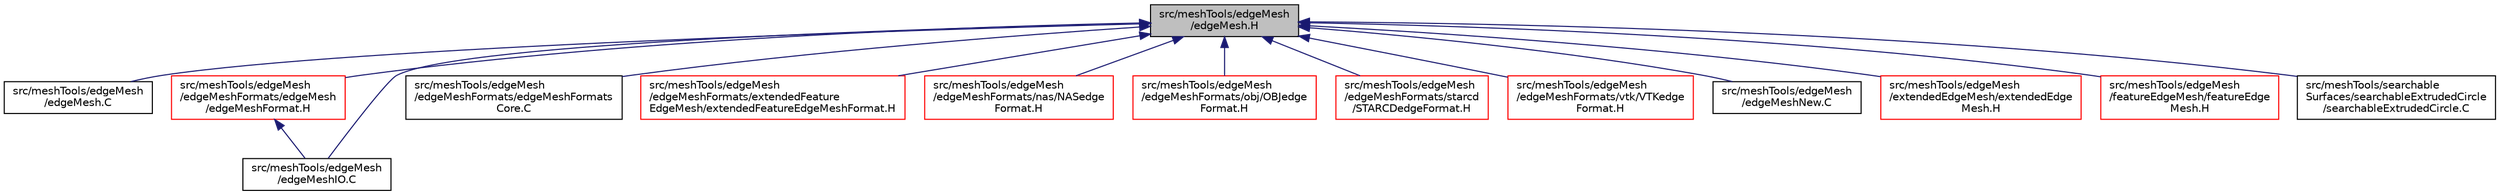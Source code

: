 digraph "src/meshTools/edgeMesh/edgeMesh.H"
{
  bgcolor="transparent";
  edge [fontname="Helvetica",fontsize="10",labelfontname="Helvetica",labelfontsize="10"];
  node [fontname="Helvetica",fontsize="10",shape=record];
  Node1 [label="src/meshTools/edgeMesh\l/edgeMesh.H",height=0.2,width=0.4,color="black", fillcolor="grey75", style="filled" fontcolor="black"];
  Node1 -> Node2 [dir="back",color="midnightblue",fontsize="10",style="solid",fontname="Helvetica"];
  Node2 [label="src/meshTools/edgeMesh\l/edgeMesh.C",height=0.2,width=0.4,color="black",URL="$edgeMesh_8C.html"];
  Node1 -> Node3 [dir="back",color="midnightblue",fontsize="10",style="solid",fontname="Helvetica"];
  Node3 [label="src/meshTools/edgeMesh\l/edgeMeshFormats/edgeMesh\l/edgeMeshFormat.H",height=0.2,width=0.4,color="red",URL="$edgeMeshFormat_8H.html"];
  Node3 -> Node4 [dir="back",color="midnightblue",fontsize="10",style="solid",fontname="Helvetica"];
  Node4 [label="src/meshTools/edgeMesh\l/edgeMeshIO.C",height=0.2,width=0.4,color="black",URL="$edgeMeshIO_8C.html"];
  Node1 -> Node5 [dir="back",color="midnightblue",fontsize="10",style="solid",fontname="Helvetica"];
  Node5 [label="src/meshTools/edgeMesh\l/edgeMeshFormats/edgeMeshFormats\lCore.C",height=0.2,width=0.4,color="black",URL="$edgeMeshFormatsCore_8C.html"];
  Node1 -> Node6 [dir="back",color="midnightblue",fontsize="10",style="solid",fontname="Helvetica"];
  Node6 [label="src/meshTools/edgeMesh\l/edgeMeshFormats/extendedFeature\lEdgeMesh/extendedFeatureEdgeMeshFormat.H",height=0.2,width=0.4,color="red",URL="$extendedFeatureEdgeMeshFormat_8H.html"];
  Node1 -> Node7 [dir="back",color="midnightblue",fontsize="10",style="solid",fontname="Helvetica"];
  Node7 [label="src/meshTools/edgeMesh\l/edgeMeshFormats/nas/NASedge\lFormat.H",height=0.2,width=0.4,color="red",URL="$NASedgeFormat_8H.html"];
  Node1 -> Node8 [dir="back",color="midnightblue",fontsize="10",style="solid",fontname="Helvetica"];
  Node8 [label="src/meshTools/edgeMesh\l/edgeMeshFormats/obj/OBJedge\lFormat.H",height=0.2,width=0.4,color="red",URL="$OBJedgeFormat_8H.html"];
  Node1 -> Node9 [dir="back",color="midnightblue",fontsize="10",style="solid",fontname="Helvetica"];
  Node9 [label="src/meshTools/edgeMesh\l/edgeMeshFormats/starcd\l/STARCDedgeFormat.H",height=0.2,width=0.4,color="red",URL="$STARCDedgeFormat_8H.html"];
  Node1 -> Node10 [dir="back",color="midnightblue",fontsize="10",style="solid",fontname="Helvetica"];
  Node10 [label="src/meshTools/edgeMesh\l/edgeMeshFormats/vtk/VTKedge\lFormat.H",height=0.2,width=0.4,color="red",URL="$VTKedgeFormat_8H.html"];
  Node1 -> Node4 [dir="back",color="midnightblue",fontsize="10",style="solid",fontname="Helvetica"];
  Node1 -> Node11 [dir="back",color="midnightblue",fontsize="10",style="solid",fontname="Helvetica"];
  Node11 [label="src/meshTools/edgeMesh\l/edgeMeshNew.C",height=0.2,width=0.4,color="black",URL="$edgeMeshNew_8C.html"];
  Node1 -> Node12 [dir="back",color="midnightblue",fontsize="10",style="solid",fontname="Helvetica"];
  Node12 [label="src/meshTools/edgeMesh\l/extendedEdgeMesh/extendedEdge\lMesh.H",height=0.2,width=0.4,color="red",URL="$extendedEdgeMesh_8H.html"];
  Node1 -> Node13 [dir="back",color="midnightblue",fontsize="10",style="solid",fontname="Helvetica"];
  Node13 [label="src/meshTools/edgeMesh\l/featureEdgeMesh/featureEdge\lMesh.H",height=0.2,width=0.4,color="red",URL="$featureEdgeMesh_8H.html"];
  Node1 -> Node14 [dir="back",color="midnightblue",fontsize="10",style="solid",fontname="Helvetica"];
  Node14 [label="src/meshTools/searchable\lSurfaces/searchableExtrudedCircle\l/searchableExtrudedCircle.C",height=0.2,width=0.4,color="black",URL="$searchableExtrudedCircle_8C.html"];
}
